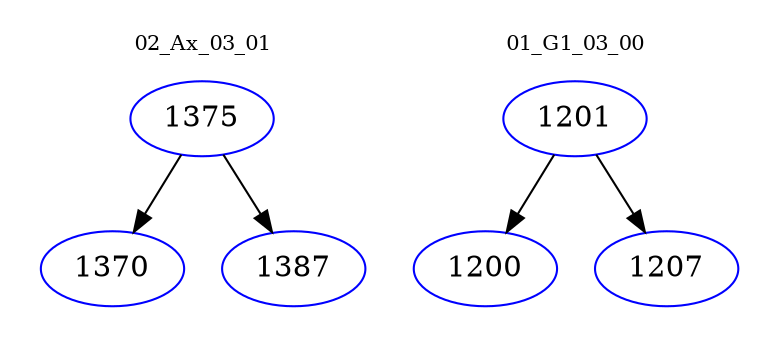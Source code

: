 digraph{
subgraph cluster_0 {
color = white
label = "02_Ax_03_01";
fontsize=10;
T0_1375 [label="1375", color="blue"]
T0_1375 -> T0_1370 [color="black"]
T0_1370 [label="1370", color="blue"]
T0_1375 -> T0_1387 [color="black"]
T0_1387 [label="1387", color="blue"]
}
subgraph cluster_1 {
color = white
label = "01_G1_03_00";
fontsize=10;
T1_1201 [label="1201", color="blue"]
T1_1201 -> T1_1200 [color="black"]
T1_1200 [label="1200", color="blue"]
T1_1201 -> T1_1207 [color="black"]
T1_1207 [label="1207", color="blue"]
}
}
